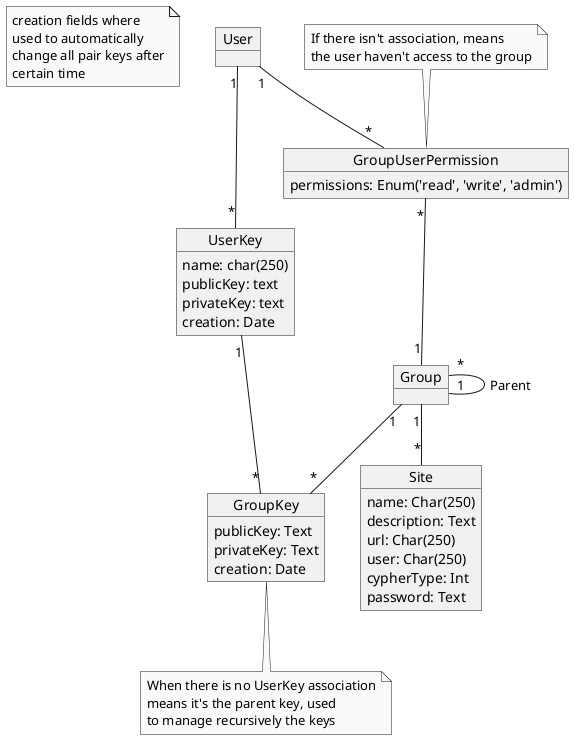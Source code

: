 @startuml

skinparam monochrome true

note as N1
creation fields where
used to automatically
change all pair keys after
certain time
end note

object User {

}

object UserKey {
	name: char(250)
	publicKey: text
	privateKey: text
	creation: Date
}

object Group {

}

object GroupKey {
	publicKey: Text
	privateKey: Text
	creation: Date
}

note bottom
When there is no UserKey association
means it's the parent key, used
to manage recursively the keys
end note


object GroupUserPermission {
	permissions: Enum('read', 'write', 'admin')
}

note top
If there isn't association, means
the user haven't access to the group
end note

object Site {
	name: Char(250)
	description: Text
	url: Char(250)
	user: Char(250)
	cypherType: Int
	password: Text
}

User "1" -- "*" UserKey
User "1" -- "*" GroupUserPermission
GroupUserPermission "*" -- "1" Group
Group "*" -- "1" Group : Parent
Group "1" -- "*" Site
Group "1" -- "*" GroupKey
UserKey "1" -- "*" GroupKey

@enduml
